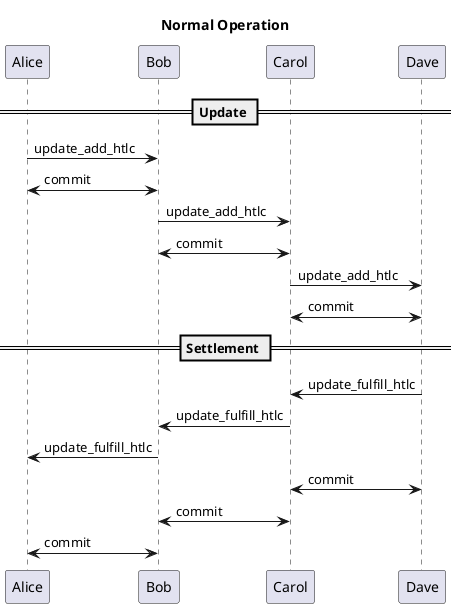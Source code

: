 @startuml
title Normal Operation
participant Alice
participant Bob
participant Carol
participant Dave

== Update ==

Alice -> Bob: update_add_htlc
Alice <-> Bob: commit

Bob -> Carol: update_add_htlc
Bob <-> Carol: commit

Carol -> Dave: update_add_htlc
Carol <-> Dave: commit

== Settlement ==

Dave -> Carol: update_fulfill_htlc
Carol -> Bob: update_fulfill_htlc
Bob -> Alice: update_fulfill_htlc

Dave <-> Carol: commit
Carol <-> Bob: commit
Bob <-> Alice: commit

@enduml
